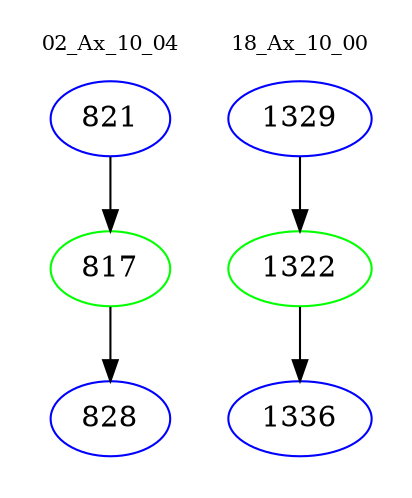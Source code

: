 digraph{
subgraph cluster_0 {
color = white
label = "02_Ax_10_04";
fontsize=10;
T0_821 [label="821", color="blue"]
T0_821 -> T0_817 [color="black"]
T0_817 [label="817", color="green"]
T0_817 -> T0_828 [color="black"]
T0_828 [label="828", color="blue"]
}
subgraph cluster_1 {
color = white
label = "18_Ax_10_00";
fontsize=10;
T1_1329 [label="1329", color="blue"]
T1_1329 -> T1_1322 [color="black"]
T1_1322 [label="1322", color="green"]
T1_1322 -> T1_1336 [color="black"]
T1_1336 [label="1336", color="blue"]
}
}
